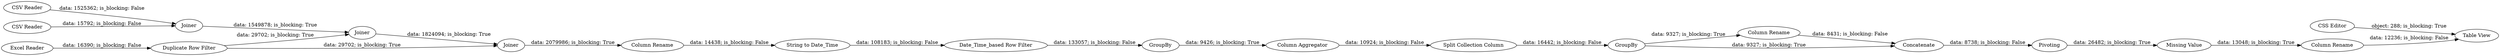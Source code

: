 digraph {
	"-4394200974198764007_22" [label="CSS Editor"]
	"-4394200974198764007_36" [label="Column Rename"]
	"-4394200974198764007_12" [label=Pivoting]
	"-4394200974198764007_35" [label=GroupBy]
	"-4394200974198764007_20" [label="Missing Value"]
	"-4394200974198764007_14" [label="String to Date_Time"]
	"-4394200974198764007_18" [label="Duplicate Row Filter"]
	"-4394200974198764007_34" [label="Split Collection Column"]
	"-4394200974198764007_11" [label=GroupBy]
	"-4394200974198764007_1" [label="CSV Reader"]
	"-4394200974198764007_33" [label="Column Aggregator"]
	"-4394200974198764007_21" [label="Table View"]
	"-4394200974198764007_16" [label=Joiner]
	"-4394200974198764007_29" [label="Column Rename"]
	"-4394200974198764007_17" [label=Joiner]
	"-4394200974198764007_2" [label="CSV Reader"]
	"-4394200974198764007_3" [label="Excel Reader"]
	"-4394200974198764007_15" [label="Date_Time_based Row Filter"]
	"-4394200974198764007_38" [label="Column Rename"]
	"-4394200974198764007_4" [label=Joiner]
	"-4394200974198764007_37" [label=Concatenate]
	"-4394200974198764007_16" -> "-4394200974198764007_17" [label="data: 1824094; is_blocking: True"]
	"-4394200974198764007_14" -> "-4394200974198764007_15" [label="data: 108183; is_blocking: False"]
	"-4394200974198764007_33" -> "-4394200974198764007_34" [label="data: 10924; is_blocking: False"]
	"-4394200974198764007_4" -> "-4394200974198764007_16" [label="data: 1549878; is_blocking: True"]
	"-4394200974198764007_1" -> "-4394200974198764007_4" [label="data: 1525362; is_blocking: False"]
	"-4394200974198764007_18" -> "-4394200974198764007_17" [label="data: 29702; is_blocking: True"]
	"-4394200974198764007_37" -> "-4394200974198764007_12" [label="data: 8738; is_blocking: False"]
	"-4394200974198764007_20" -> "-4394200974198764007_38" [label="data: 13048; is_blocking: True"]
	"-4394200974198764007_22" -> "-4394200974198764007_21" [label="object: 288; is_blocking: True"]
	"-4394200974198764007_3" -> "-4394200974198764007_18" [label="data: 16390; is_blocking: False"]
	"-4394200974198764007_35" -> "-4394200974198764007_36" [label="data: 9327; is_blocking: True"]
	"-4394200974198764007_17" -> "-4394200974198764007_29" [label="data: 2079986; is_blocking: True"]
	"-4394200974198764007_12" -> "-4394200974198764007_20" [label="data: 26482; is_blocking: True"]
	"-4394200974198764007_34" -> "-4394200974198764007_35" [label="data: 16442; is_blocking: False"]
	"-4394200974198764007_2" -> "-4394200974198764007_4" [label="data: 15792; is_blocking: False"]
	"-4394200974198764007_29" -> "-4394200974198764007_14" [label="data: 14438; is_blocking: False"]
	"-4394200974198764007_36" -> "-4394200974198764007_37" [label="data: 8431; is_blocking: False"]
	"-4394200974198764007_11" -> "-4394200974198764007_33" [label="data: 9426; is_blocking: True"]
	"-4394200974198764007_18" -> "-4394200974198764007_16" [label="data: 29702; is_blocking: True"]
	"-4394200974198764007_15" -> "-4394200974198764007_11" [label="data: 133057; is_blocking: False"]
	"-4394200974198764007_35" -> "-4394200974198764007_37" [label="data: 9327; is_blocking: True"]
	"-4394200974198764007_38" -> "-4394200974198764007_21" [label="data: 12236; is_blocking: False"]
	rankdir=LR
}

